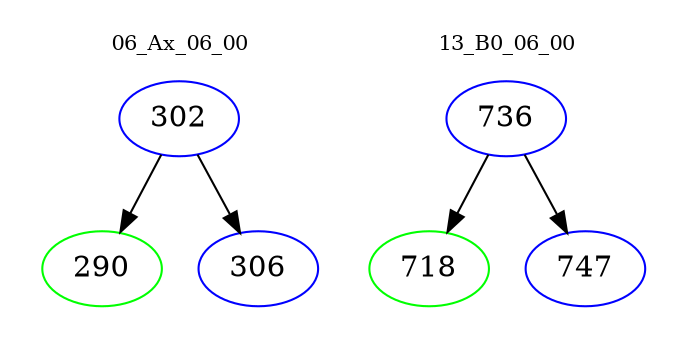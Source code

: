 digraph{
subgraph cluster_0 {
color = white
label = "06_Ax_06_00";
fontsize=10;
T0_302 [label="302", color="blue"]
T0_302 -> T0_290 [color="black"]
T0_290 [label="290", color="green"]
T0_302 -> T0_306 [color="black"]
T0_306 [label="306", color="blue"]
}
subgraph cluster_1 {
color = white
label = "13_B0_06_00";
fontsize=10;
T1_736 [label="736", color="blue"]
T1_736 -> T1_718 [color="black"]
T1_718 [label="718", color="green"]
T1_736 -> T1_747 [color="black"]
T1_747 [label="747", color="blue"]
}
}
